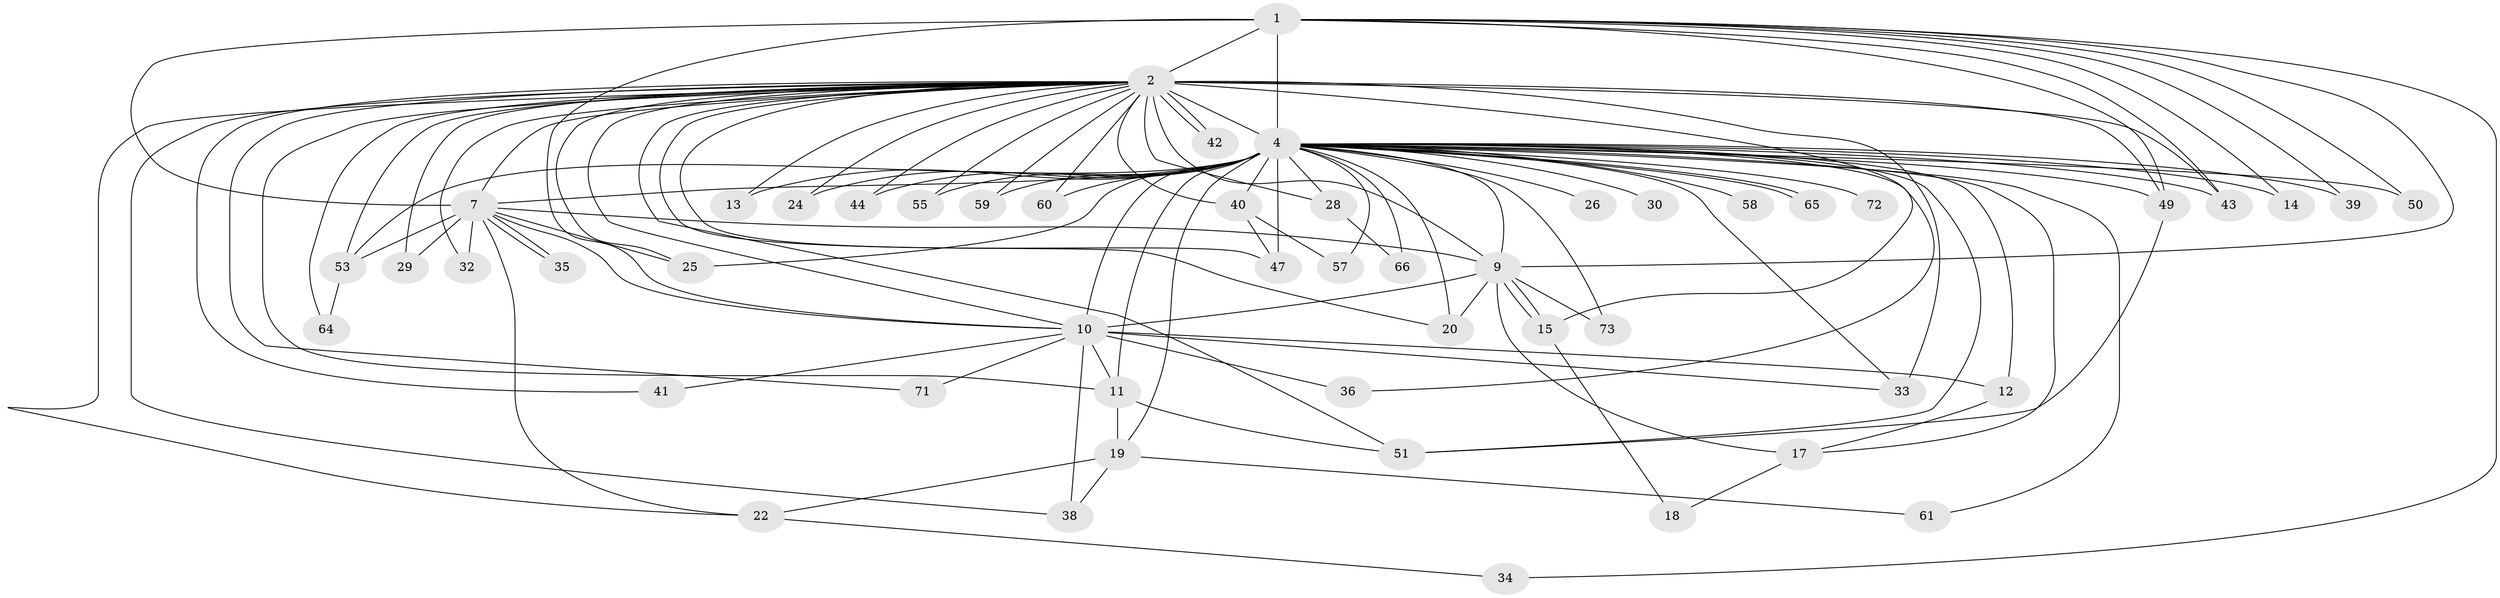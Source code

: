 // original degree distribution, {17: 0.009708737864077669, 26: 0.019417475728155338, 16: 0.009708737864077669, 28: 0.009708737864077669, 30: 0.009708737864077669, 13: 0.009708737864077669, 22: 0.009708737864077669, 14: 0.009708737864077669, 21: 0.009708737864077669, 5: 0.04854368932038835, 3: 0.1262135922330097, 2: 0.5922330097087378, 4: 0.11650485436893204, 9: 0.009708737864077669, 6: 0.009708737864077669}
// Generated by graph-tools (version 1.1) at 2025/13/03/09/25 04:13:49]
// undirected, 51 vertices, 115 edges
graph export_dot {
graph [start="1"]
  node [color=gray90,style=filled];
  1 [super="+74"];
  2 [super="+16+3+80+81+82+48+67+23+6"];
  4 [super="+8+90+103+5+76+68+54"];
  7 [super="+92+31"];
  9;
  10 [super="+52"];
  11;
  12;
  13;
  14;
  15;
  17;
  18;
  19;
  20;
  22 [super="+97"];
  24;
  25;
  26;
  28;
  29;
  30;
  32 [super="+63"];
  33 [super="+79"];
  34;
  35;
  36;
  38 [super="+84"];
  39;
  40;
  41;
  42;
  43;
  44;
  47 [super="+91"];
  49;
  50;
  51;
  53 [super="+93"];
  55;
  57;
  58;
  59;
  60;
  61;
  64;
  65;
  66;
  71;
  72;
  73;
  1 -- 2 [weight=4];
  1 -- 4 [weight=4];
  1 -- 7;
  1 -- 9;
  1 -- 10;
  1 -- 14;
  1 -- 34;
  1 -- 39;
  1 -- 43;
  1 -- 49;
  1 -- 50;
  2 -- 4 [weight=17];
  2 -- 7 [weight=5];
  2 -- 9 [weight=3];
  2 -- 10 [weight=4];
  2 -- 22;
  2 -- 25;
  2 -- 28;
  2 -- 42;
  2 -- 42;
  2 -- 59;
  2 -- 71;
  2 -- 64;
  2 -- 32;
  2 -- 41;
  2 -- 44;
  2 -- 47;
  2 -- 53 [weight=2];
  2 -- 60;
  2 -- 38;
  2 -- 20;
  2 -- 11;
  2 -- 43;
  2 -- 33 [weight=2];
  2 -- 40;
  2 -- 13;
  2 -- 49;
  2 -- 55;
  2 -- 24;
  2 -- 29;
  2 -- 15;
  2 -- 51;
  4 -- 7 [weight=6];
  4 -- 9 [weight=3];
  4 -- 10 [weight=6];
  4 -- 19;
  4 -- 28;
  4 -- 30 [weight=2];
  4 -- 39;
  4 -- 53 [weight=2];
  4 -- 60;
  4 -- 65;
  4 -- 65;
  4 -- 72 [weight=2];
  4 -- 11;
  4 -- 12;
  4 -- 13;
  4 -- 24 [weight=3];
  4 -- 26 [weight=2];
  4 -- 33;
  4 -- 44;
  4 -- 50;
  4 -- 58;
  4 -- 59;
  4 -- 47 [weight=2];
  4 -- 25;
  4 -- 17;
  4 -- 66;
  4 -- 73;
  4 -- 14;
  4 -- 20;
  4 -- 36;
  4 -- 40;
  4 -- 43 [weight=3];
  4 -- 49;
  4 -- 51;
  4 -- 55 [weight=2];
  4 -- 57;
  4 -- 61;
  7 -- 9;
  7 -- 10;
  7 -- 22;
  7 -- 25;
  7 -- 29;
  7 -- 32 [weight=2];
  7 -- 35;
  7 -- 35;
  7 -- 53;
  9 -- 10;
  9 -- 15;
  9 -- 15;
  9 -- 17;
  9 -- 20;
  9 -- 73;
  10 -- 11;
  10 -- 12;
  10 -- 33 [weight=2];
  10 -- 36;
  10 -- 38;
  10 -- 41;
  10 -- 71;
  11 -- 19;
  11 -- 51;
  12 -- 17;
  15 -- 18;
  17 -- 18;
  19 -- 38;
  19 -- 61;
  19 -- 22;
  22 -- 34;
  28 -- 66;
  40 -- 47;
  40 -- 57;
  49 -- 51;
  53 -- 64;
}
